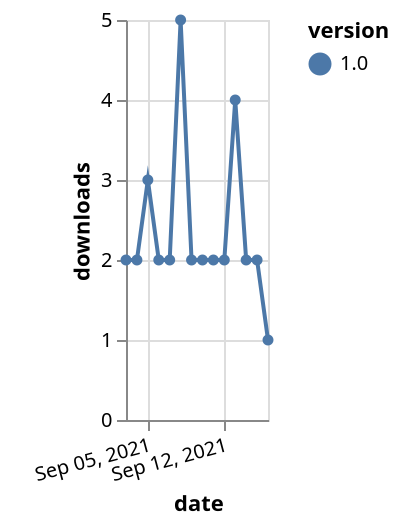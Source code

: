 {"$schema": "https://vega.github.io/schema/vega-lite/v5.json", "description": "A simple bar chart with embedded data.", "data": {"values": [{"date": "2021-09-03", "total": 1189, "delta": 2, "version": "1.0"}, {"date": "2021-09-04", "total": 1191, "delta": 2, "version": "1.0"}, {"date": "2021-09-05", "total": 1194, "delta": 3, "version": "1.0"}, {"date": "2021-09-06", "total": 1196, "delta": 2, "version": "1.0"}, {"date": "2021-09-07", "total": 1198, "delta": 2, "version": "1.0"}, {"date": "2021-09-08", "total": 1203, "delta": 5, "version": "1.0"}, {"date": "2021-09-09", "total": 1205, "delta": 2, "version": "1.0"}, {"date": "2021-09-10", "total": 1207, "delta": 2, "version": "1.0"}, {"date": "2021-09-11", "total": 1209, "delta": 2, "version": "1.0"}, {"date": "2021-09-12", "total": 1211, "delta": 2, "version": "1.0"}, {"date": "2021-09-13", "total": 1215, "delta": 4, "version": "1.0"}, {"date": "2021-09-14", "total": 1217, "delta": 2, "version": "1.0"}, {"date": "2021-09-15", "total": 1219, "delta": 2, "version": "1.0"}, {"date": "2021-09-16", "total": 1220, "delta": 1, "version": "1.0"}]}, "width": "container", "mark": {"type": "line", "point": {"filled": true}}, "encoding": {"x": {"field": "date", "type": "temporal", "timeUnit": "yearmonthdate", "title": "date", "axis": {"labelAngle": -15}}, "y": {"field": "delta", "type": "quantitative", "title": "downloads"}, "color": {"field": "version", "type": "nominal"}, "tooltip": {"field": "delta"}}}